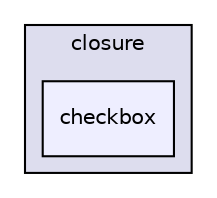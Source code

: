 digraph "libs/angular/angular-material-fileinput-master/bower_components/angular-material/modules/closure/checkbox" {
  compound=true
  node [ fontsize="10", fontname="Helvetica"];
  edge [ labelfontsize="10", labelfontname="Helvetica"];
  subgraph clusterdir_9508a65cdb91278c0406c0d6c7b30c42 {
    graph [ bgcolor="#ddddee", pencolor="black", label="closure" fontname="Helvetica", fontsize="10", URL="dir_9508a65cdb91278c0406c0d6c7b30c42.html"]
  dir_369318e32d9fbd8d1ffb9874062e8952 [shape=box, label="checkbox", style="filled", fillcolor="#eeeeff", pencolor="black", URL="dir_369318e32d9fbd8d1ffb9874062e8952.html"];
  }
}
